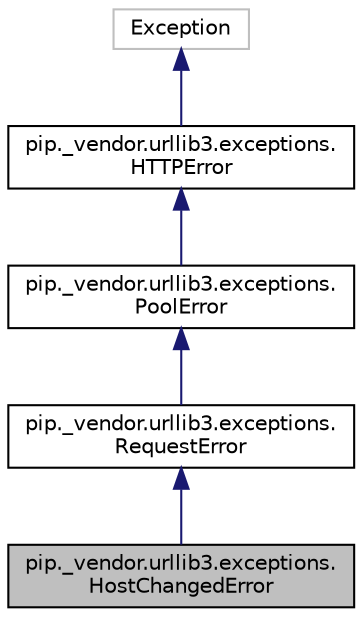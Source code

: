digraph "pip._vendor.urllib3.exceptions.HostChangedError"
{
 // LATEX_PDF_SIZE
  edge [fontname="Helvetica",fontsize="10",labelfontname="Helvetica",labelfontsize="10"];
  node [fontname="Helvetica",fontsize="10",shape=record];
  Node1 [label="pip._vendor.urllib3.exceptions.\lHostChangedError",height=0.2,width=0.4,color="black", fillcolor="grey75", style="filled", fontcolor="black",tooltip=" "];
  Node2 -> Node1 [dir="back",color="midnightblue",fontsize="10",style="solid",fontname="Helvetica"];
  Node2 [label="pip._vendor.urllib3.exceptions.\lRequestError",height=0.2,width=0.4,color="black", fillcolor="white", style="filled",URL="$d6/ddb/classpip_1_1__vendor_1_1urllib3_1_1exceptions_1_1_request_error.html",tooltip=" "];
  Node3 -> Node2 [dir="back",color="midnightblue",fontsize="10",style="solid",fontname="Helvetica"];
  Node3 [label="pip._vendor.urllib3.exceptions.\lPoolError",height=0.2,width=0.4,color="black", fillcolor="white", style="filled",URL="$df/dfb/classpip_1_1__vendor_1_1urllib3_1_1exceptions_1_1_pool_error.html",tooltip=" "];
  Node4 -> Node3 [dir="back",color="midnightblue",fontsize="10",style="solid",fontname="Helvetica"];
  Node4 [label="pip._vendor.urllib3.exceptions.\lHTTPError",height=0.2,width=0.4,color="black", fillcolor="white", style="filled",URL="$da/d5d/classpip_1_1__vendor_1_1urllib3_1_1exceptions_1_1_h_t_t_p_error.html",tooltip=" "];
  Node5 -> Node4 [dir="back",color="midnightblue",fontsize="10",style="solid",fontname="Helvetica"];
  Node5 [label="Exception",height=0.2,width=0.4,color="grey75", fillcolor="white", style="filled",tooltip=" "];
}
